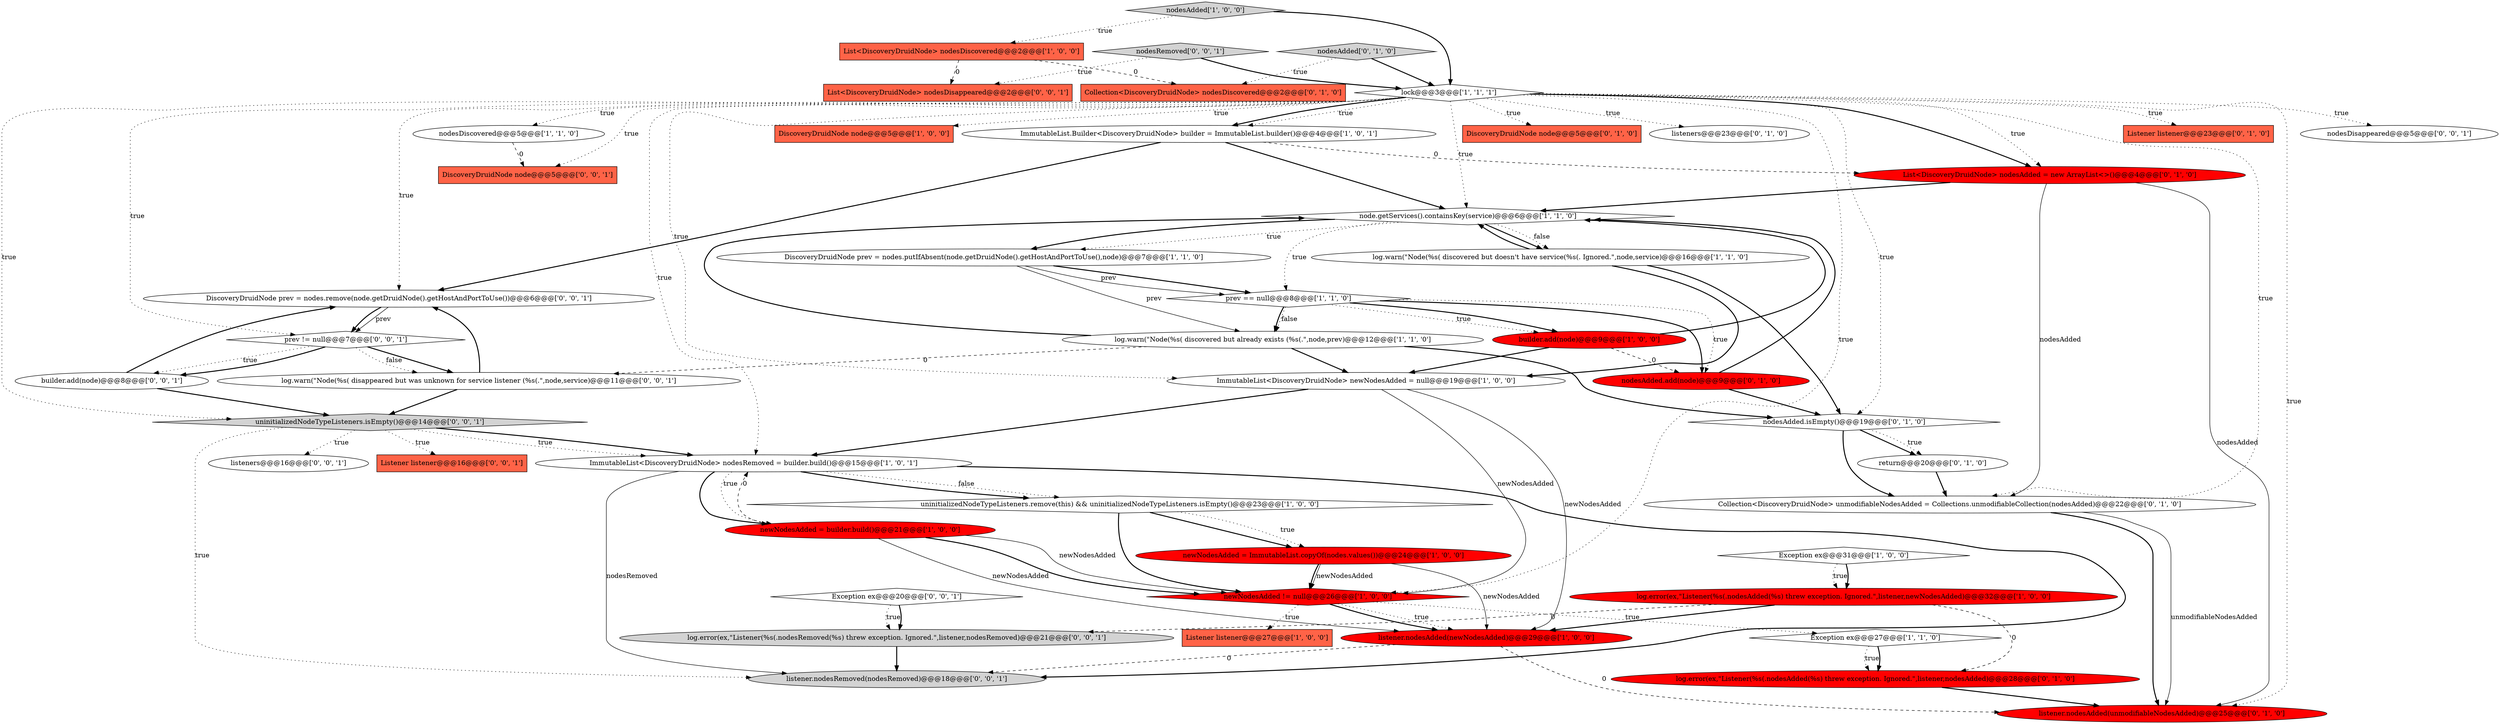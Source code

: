 digraph {
36 [style = filled, label = "DiscoveryDruidNode prev = nodes.remove(node.getDruidNode().getHostAndPortToUse())@@@6@@@['0', '0', '1']", fillcolor = white, shape = ellipse image = "AAA0AAABBB3BBB"];
41 [style = filled, label = "List<DiscoveryDruidNode> nodesDisappeared@@@2@@@['0', '0', '1']", fillcolor = tomato, shape = box image = "AAA0AAABBB3BBB"];
5 [style = filled, label = "builder.add(node)@@@9@@@['1', '0', '0']", fillcolor = red, shape = ellipse image = "AAA1AAABBB1BBB"];
33 [style = filled, label = "nodesAdded.add(node)@@@9@@@['0', '1', '0']", fillcolor = red, shape = ellipse image = "AAA1AAABBB2BBB"];
40 [style = filled, label = "listeners@@@16@@@['0', '0', '1']", fillcolor = white, shape = ellipse image = "AAA0AAABBB3BBB"];
10 [style = filled, label = "nodesDiscovered@@@5@@@['1', '1', '0']", fillcolor = white, shape = ellipse image = "AAA0AAABBB1BBB"];
3 [style = filled, label = "Listener listener@@@27@@@['1', '0', '0']", fillcolor = tomato, shape = box image = "AAA0AAABBB1BBB"];
25 [style = filled, label = "listener.nodesAdded(unmodifiableNodesAdded)@@@25@@@['0', '1', '0']", fillcolor = red, shape = ellipse image = "AAA1AAABBB2BBB"];
20 [style = filled, label = "Exception ex@@@31@@@['1', '0', '0']", fillcolor = white, shape = diamond image = "AAA0AAABBB1BBB"];
0 [style = filled, label = "ImmutableList.Builder<DiscoveryDruidNode> builder = ImmutableList.builder()@@@4@@@['1', '0', '1']", fillcolor = white, shape = ellipse image = "AAA0AAABBB1BBB"];
15 [style = filled, label = "node.getServices().containsKey(service)@@@6@@@['1', '1', '0']", fillcolor = white, shape = diamond image = "AAA0AAABBB1BBB"];
17 [style = filled, label = "log.error(ex,\"Listener(%s(.nodesAdded(%s) threw exception. Ignored.\",listener,newNodesAdded)@@@32@@@['1', '0', '0']", fillcolor = red, shape = ellipse image = "AAA1AAABBB1BBB"];
35 [style = filled, label = "Listener listener@@@16@@@['0', '0', '1']", fillcolor = tomato, shape = box image = "AAA0AAABBB3BBB"];
42 [style = filled, label = "prev != null@@@7@@@['0', '0', '1']", fillcolor = white, shape = diamond image = "AAA0AAABBB3BBB"];
8 [style = filled, label = "newNodesAdded != null@@@26@@@['1', '0', '0']", fillcolor = red, shape = diamond image = "AAA1AAABBB1BBB"];
7 [style = filled, label = "DiscoveryDruidNode node@@@5@@@['1', '0', '0']", fillcolor = tomato, shape = box image = "AAA0AAABBB1BBB"];
26 [style = filled, label = "Collection<DiscoveryDruidNode> nodesDiscovered@@@2@@@['0', '1', '0']", fillcolor = tomato, shape = box image = "AAA1AAABBB2BBB"];
32 [style = filled, label = "List<DiscoveryDruidNode> nodesAdded = new ArrayList<>()@@@4@@@['0', '1', '0']", fillcolor = red, shape = ellipse image = "AAA1AAABBB2BBB"];
45 [style = filled, label = "Exception ex@@@20@@@['0', '0', '1']", fillcolor = white, shape = diamond image = "AAA0AAABBB3BBB"];
39 [style = filled, label = "log.error(ex,\"Listener(%s(.nodesRemoved(%s) threw exception. Ignored.\",listener,nodesRemoved)@@@21@@@['0', '0', '1']", fillcolor = lightgray, shape = ellipse image = "AAA0AAABBB3BBB"];
23 [style = filled, label = "DiscoveryDruidNode node@@@5@@@['0', '1', '0']", fillcolor = tomato, shape = box image = "AAA0AAABBB2BBB"];
48 [style = filled, label = "log.warn(\"Node(%s( disappeared but was unknown for service listener (%s(.\",node,service)@@@11@@@['0', '0', '1']", fillcolor = white, shape = ellipse image = "AAA0AAABBB3BBB"];
28 [style = filled, label = "listeners@@@23@@@['0', '1', '0']", fillcolor = white, shape = ellipse image = "AAA0AAABBB2BBB"];
16 [style = filled, label = "listener.nodesAdded(newNodesAdded)@@@29@@@['1', '0', '0']", fillcolor = red, shape = ellipse image = "AAA1AAABBB1BBB"];
19 [style = filled, label = "Exception ex@@@27@@@['1', '1', '0']", fillcolor = white, shape = diamond image = "AAA0AAABBB1BBB"];
47 [style = filled, label = "DiscoveryDruidNode node@@@5@@@['0', '0', '1']", fillcolor = tomato, shape = box image = "AAA0AAABBB3BBB"];
13 [style = filled, label = "newNodesAdded = builder.build()@@@21@@@['1', '0', '0']", fillcolor = red, shape = ellipse image = "AAA1AAABBB1BBB"];
24 [style = filled, label = "Collection<DiscoveryDruidNode> unmodifiableNodesAdded = Collections.unmodifiableCollection(nodesAdded)@@@22@@@['0', '1', '0']", fillcolor = white, shape = ellipse image = "AAA0AAABBB2BBB"];
2 [style = filled, label = "ImmutableList<DiscoveryDruidNode> nodesRemoved = builder.build()@@@15@@@['1', '0', '1']", fillcolor = white, shape = ellipse image = "AAA0AAABBB1BBB"];
11 [style = filled, label = "DiscoveryDruidNode prev = nodes.putIfAbsent(node.getDruidNode().getHostAndPortToUse(),node)@@@7@@@['1', '1', '0']", fillcolor = white, shape = ellipse image = "AAA0AAABBB1BBB"];
1 [style = filled, label = "log.warn(\"Node(%s( discovered but doesn't have service(%s(. Ignored.\",node,service)@@@16@@@['1', '1', '0']", fillcolor = white, shape = ellipse image = "AAA0AAABBB1BBB"];
6 [style = filled, label = "nodesAdded['1', '0', '0']", fillcolor = lightgray, shape = diamond image = "AAA0AAABBB1BBB"];
21 [style = filled, label = "lock@@@3@@@['1', '1', '1']", fillcolor = white, shape = diamond image = "AAA0AAABBB1BBB"];
9 [style = filled, label = "uninitializedNodeTypeListeners.remove(this) && uninitializedNodeTypeListeners.isEmpty()@@@23@@@['1', '0', '0']", fillcolor = white, shape = diamond image = "AAA0AAABBB1BBB"];
44 [style = filled, label = "uninitializedNodeTypeListeners.isEmpty()@@@14@@@['0', '0', '1']", fillcolor = lightgray, shape = diamond image = "AAA0AAABBB3BBB"];
46 [style = filled, label = "nodesRemoved['0', '0', '1']", fillcolor = lightgray, shape = diamond image = "AAA0AAABBB3BBB"];
34 [style = filled, label = "return@@@20@@@['0', '1', '0']", fillcolor = white, shape = ellipse image = "AAA0AAABBB2BBB"];
4 [style = filled, label = "log.warn(\"Node(%s( discovered but already exists (%s(.\",node,prev)@@@12@@@['1', '1', '0']", fillcolor = white, shape = ellipse image = "AAA0AAABBB1BBB"];
22 [style = filled, label = "ImmutableList<DiscoveryDruidNode> newNodesAdded = null@@@19@@@['1', '0', '0']", fillcolor = white, shape = ellipse image = "AAA0AAABBB1BBB"];
29 [style = filled, label = "Listener listener@@@23@@@['0', '1', '0']", fillcolor = tomato, shape = box image = "AAA0AAABBB2BBB"];
30 [style = filled, label = "nodesAdded.isEmpty()@@@19@@@['0', '1', '0']", fillcolor = white, shape = diamond image = "AAA0AAABBB2BBB"];
18 [style = filled, label = "prev == null@@@8@@@['1', '1', '0']", fillcolor = white, shape = diamond image = "AAA0AAABBB1BBB"];
27 [style = filled, label = "log.error(ex,\"Listener(%s(.nodesAdded(%s) threw exception. Ignored.\",listener,nodesAdded)@@@28@@@['0', '1', '0']", fillcolor = red, shape = ellipse image = "AAA1AAABBB2BBB"];
12 [style = filled, label = "List<DiscoveryDruidNode> nodesDiscovered@@@2@@@['1', '0', '0']", fillcolor = tomato, shape = box image = "AAA1AAABBB1BBB"];
14 [style = filled, label = "newNodesAdded = ImmutableList.copyOf(nodes.values())@@@24@@@['1', '0', '0']", fillcolor = red, shape = ellipse image = "AAA1AAABBB1BBB"];
43 [style = filled, label = "builder.add(node)@@@8@@@['0', '0', '1']", fillcolor = white, shape = ellipse image = "AAA0AAABBB3BBB"];
37 [style = filled, label = "nodesDisappeared@@@5@@@['0', '0', '1']", fillcolor = white, shape = ellipse image = "AAA0AAABBB3BBB"];
38 [style = filled, label = "listener.nodesRemoved(nodesRemoved)@@@18@@@['0', '0', '1']", fillcolor = lightgray, shape = ellipse image = "AAA0AAABBB3BBB"];
31 [style = filled, label = "nodesAdded['0', '1', '0']", fillcolor = lightgray, shape = diamond image = "AAA0AAABBB2BBB"];
8->16 [style = bold, label=""];
21->15 [style = dotted, label="true"];
32->24 [style = solid, label="nodesAdded"];
21->8 [style = dotted, label="true"];
4->15 [style = bold, label=""];
8->16 [style = dotted, label="true"];
5->15 [style = bold, label=""];
31->21 [style = bold, label=""];
42->48 [style = bold, label=""];
1->30 [style = bold, label=""];
0->15 [style = bold, label=""];
2->9 [style = dotted, label="false"];
12->26 [style = dashed, label="0"];
46->21 [style = bold, label=""];
34->24 [style = bold, label=""];
15->11 [style = bold, label=""];
21->24 [style = dotted, label="true"];
21->23 [style = dotted, label="true"];
21->7 [style = dotted, label="true"];
44->40 [style = dotted, label="true"];
9->14 [style = bold, label=""];
39->38 [style = bold, label=""];
21->37 [style = dotted, label="true"];
22->16 [style = solid, label="newNodesAdded"];
43->44 [style = bold, label=""];
27->25 [style = bold, label=""];
17->16 [style = bold, label=""];
17->27 [style = dashed, label="0"];
44->2 [style = bold, label=""];
21->42 [style = dotted, label="true"];
13->16 [style = solid, label="newNodesAdded"];
21->0 [style = bold, label=""];
33->15 [style = bold, label=""];
16->25 [style = dashed, label="0"];
21->0 [style = dotted, label="true"];
21->29 [style = dotted, label="true"];
15->18 [style = dotted, label="true"];
14->8 [style = solid, label="newNodesAdded"];
21->22 [style = dotted, label="true"];
19->27 [style = dotted, label="true"];
21->32 [style = dotted, label="true"];
30->34 [style = bold, label=""];
48->44 [style = bold, label=""];
42->48 [style = dotted, label="false"];
2->9 [style = bold, label=""];
36->42 [style = solid, label="prev"];
9->8 [style = bold, label=""];
21->28 [style = dotted, label="true"];
11->18 [style = bold, label=""];
44->35 [style = dotted, label="true"];
0->36 [style = bold, label=""];
11->18 [style = solid, label="prev"];
18->4 [style = dotted, label="false"];
18->4 [style = bold, label=""];
21->30 [style = dotted, label="true"];
42->43 [style = dotted, label="true"];
13->2 [style = dashed, label="0"];
44->2 [style = dotted, label="true"];
44->38 [style = dotted, label="true"];
5->33 [style = dashed, label="0"];
33->30 [style = bold, label=""];
45->39 [style = dotted, label="true"];
18->5 [style = dotted, label="true"];
14->8 [style = bold, label=""];
6->12 [style = dotted, label="true"];
2->38 [style = solid, label="nodesRemoved"];
14->16 [style = solid, label="newNodesAdded"];
5->22 [style = bold, label=""];
4->22 [style = bold, label=""];
36->42 [style = bold, label=""];
8->19 [style = dotted, label="true"];
30->24 [style = bold, label=""];
17->39 [style = dashed, label="0"];
22->2 [style = bold, label=""];
20->17 [style = dotted, label="true"];
18->33 [style = dotted, label="true"];
6->21 [style = bold, label=""];
13->8 [style = solid, label="newNodesAdded"];
18->33 [style = bold, label=""];
43->36 [style = bold, label=""];
21->2 [style = dotted, label="true"];
21->10 [style = dotted, label="true"];
30->34 [style = dotted, label="true"];
8->3 [style = dotted, label="true"];
11->4 [style = solid, label="prev"];
12->41 [style = dashed, label="0"];
21->25 [style = dotted, label="true"];
24->25 [style = bold, label=""];
15->11 [style = dotted, label="true"];
4->48 [style = dashed, label="0"];
45->39 [style = bold, label=""];
15->1 [style = bold, label=""];
21->47 [style = dotted, label="true"];
16->38 [style = dashed, label="0"];
20->17 [style = bold, label=""];
42->43 [style = bold, label=""];
48->36 [style = bold, label=""];
1->15 [style = bold, label=""];
0->32 [style = dashed, label="0"];
22->8 [style = solid, label="newNodesAdded"];
15->1 [style = dotted, label="false"];
46->41 [style = dotted, label="true"];
9->14 [style = dotted, label="true"];
24->25 [style = solid, label="unmodifiableNodesAdded"];
32->25 [style = solid, label="nodesAdded"];
2->13 [style = bold, label=""];
21->36 [style = dotted, label="true"];
1->22 [style = bold, label=""];
2->38 [style = bold, label=""];
4->30 [style = bold, label=""];
21->44 [style = dotted, label="true"];
31->26 [style = dotted, label="true"];
18->5 [style = bold, label=""];
19->27 [style = bold, label=""];
21->32 [style = bold, label=""];
32->15 [style = bold, label=""];
13->8 [style = bold, label=""];
10->47 [style = dashed, label="0"];
2->13 [style = dotted, label="true"];
}
